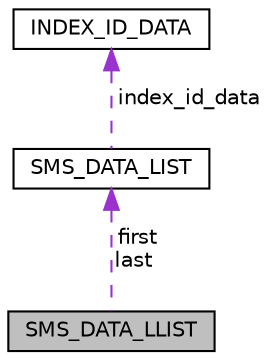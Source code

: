 digraph "SMS_DATA_LLIST"
{
 // LATEX_PDF_SIZE
  edge [fontname="Helvetica",fontsize="10",labelfontname="Helvetica",labelfontsize="10"];
  node [fontname="Helvetica",fontsize="10",shape=record];
  Node1 [label="SMS_DATA_LLIST",height=0.2,width=0.4,color="black", fillcolor="grey75", style="filled", fontcolor="black",tooltip="Linked-List of SMS (Openwave)."];
  Node2 -> Node1 [dir="back",color="darkorchid3",fontsize="10",style="dashed",label=" first\nlast" ,fontname="Helvetica"];
  Node2 [label="SMS_DATA_LIST",height=0.2,width=0.4,color="black", fillcolor="white", style="filled",URL="$group___telephony.html#struct_s_m_s___d_a_t_a___l_i_s_t",tooltip="Container of the SMS data."];
  Node3 -> Node2 [dir="back",color="darkorchid3",fontsize="10",style="dashed",label=" index_id_data" ,fontname="Helvetica"];
  Node3 [label="INDEX_ID_DATA",height=0.2,width=0.4,color="black", fillcolor="white", style="filled",URL="$group___telephony.html#struct_i_n_d_e_x___i_d___d_a_t_a",tooltip="SMS index data."];
}
